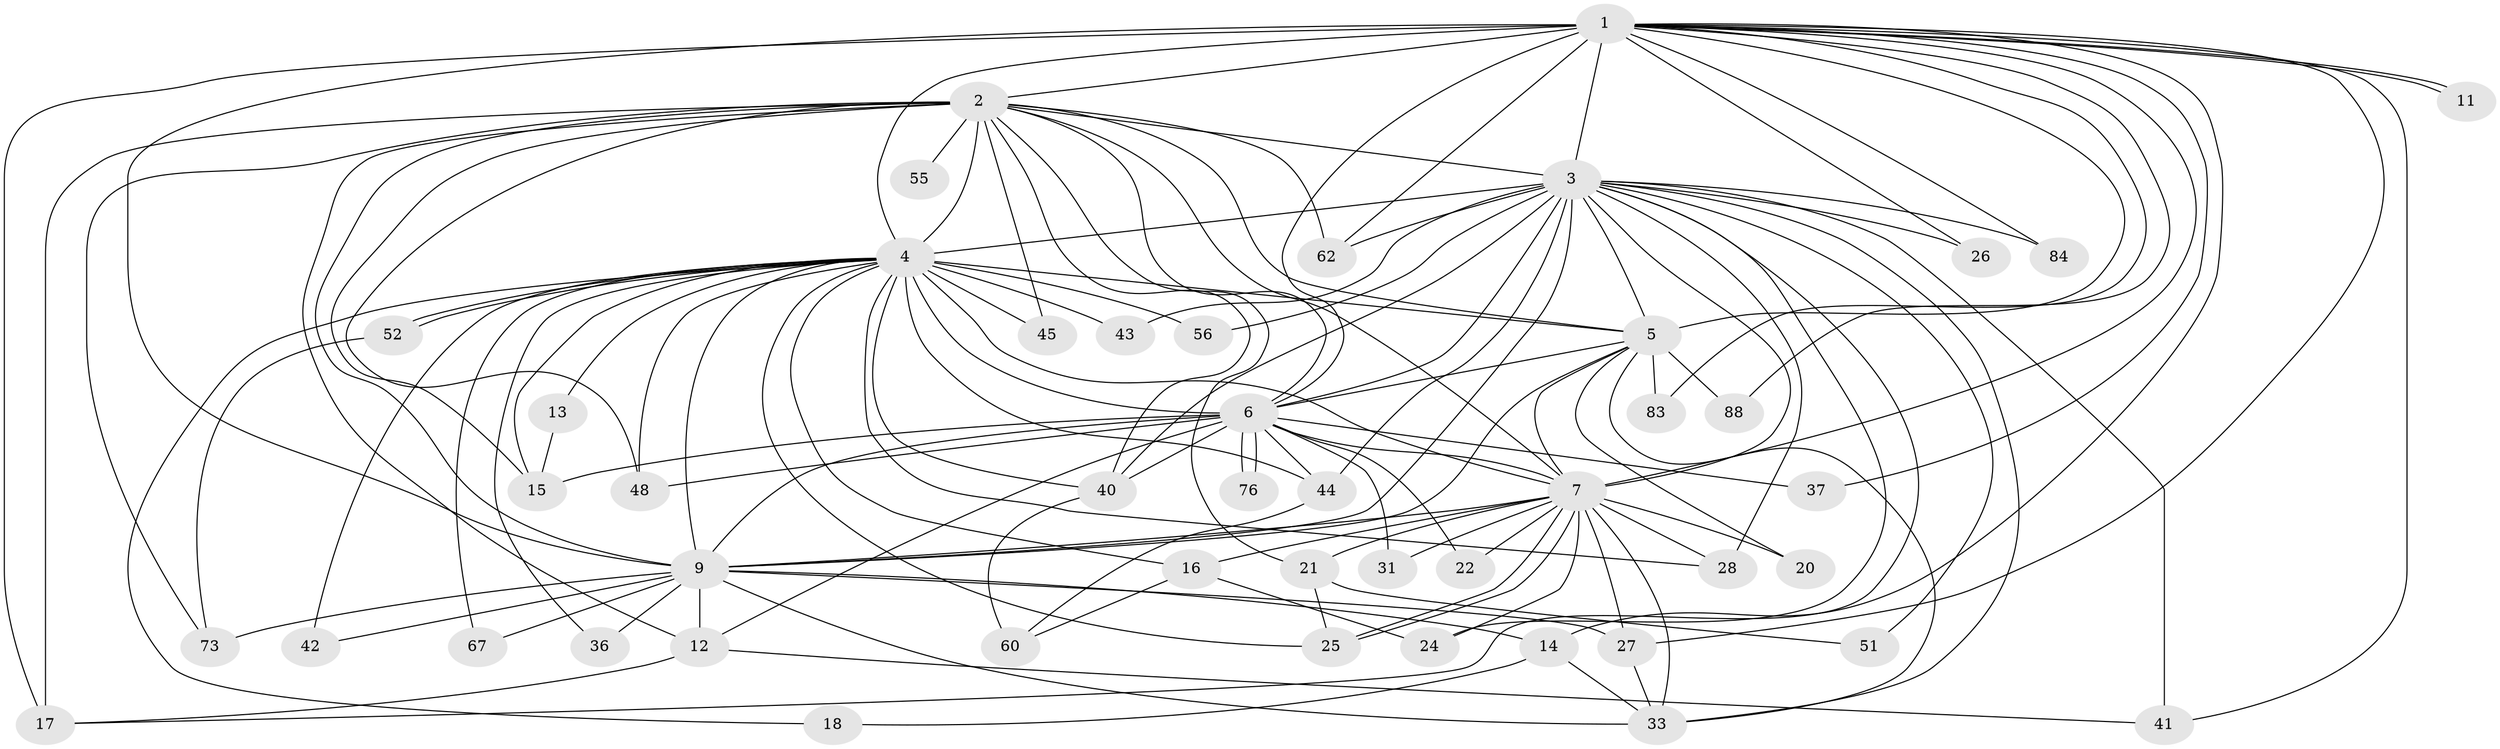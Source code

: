 // original degree distribution, {24: 0.010526315789473684, 21: 0.042105263157894736, 11: 0.010526315789473684, 25: 0.021052631578947368, 14: 0.010526315789473684, 26: 0.010526315789473684, 2: 0.5578947368421052, 5: 0.042105263157894736, 3: 0.17894736842105263, 4: 0.11578947368421053}
// Generated by graph-tools (version 1.1) at 2025/17/03/04/25 18:17:47]
// undirected, 47 vertices, 126 edges
graph export_dot {
graph [start="1"]
  node [color=gray90,style=filled];
  1;
  2 [super="+38+47+35"];
  3 [super="+19+10"];
  4 [super="+23+81+90+78+93+8+39"];
  5;
  6;
  7;
  9 [super="+49"];
  11;
  12 [super="+29"];
  13;
  14;
  15 [super="+57+70"];
  16;
  17 [super="+46+53"];
  18;
  20;
  21;
  22;
  24 [super="+68"];
  25 [super="+64+32"];
  26;
  27 [super="+65+61"];
  28 [super="+87+92"];
  31;
  33 [super="+34+59"];
  36;
  37;
  40 [super="+75+58"];
  41 [super="+77"];
  42;
  43;
  44 [super="+74+72"];
  45;
  48 [super="+86"];
  51;
  52;
  55;
  56;
  60;
  62 [super="+91"];
  67;
  73 [super="+80"];
  76;
  83;
  84;
  88;
  1 -- 2 [weight=2];
  1 -- 3 [weight=2];
  1 -- 4 [weight=4];
  1 -- 5;
  1 -- 6;
  1 -- 7;
  1 -- 9;
  1 -- 11;
  1 -- 11;
  1 -- 14;
  1 -- 26;
  1 -- 27;
  1 -- 37;
  1 -- 41;
  1 -- 83;
  1 -- 84;
  1 -- 88;
  1 -- 62;
  1 -- 17;
  2 -- 3 [weight=3];
  2 -- 4 [weight=5];
  2 -- 5 [weight=2];
  2 -- 6;
  2 -- 7;
  2 -- 9;
  2 -- 12;
  2 -- 17 [weight=2];
  2 -- 21;
  2 -- 48;
  2 -- 55 [weight=2];
  2 -- 62;
  2 -- 73;
  2 -- 40;
  2 -- 45;
  2 -- 15;
  3 -- 4 [weight=6];
  3 -- 5 [weight=2];
  3 -- 6 [weight=3];
  3 -- 7 [weight=2];
  3 -- 9 [weight=2];
  3 -- 56;
  3 -- 17;
  3 -- 84;
  3 -- 24;
  3 -- 26;
  3 -- 28 [weight=2];
  3 -- 33;
  3 -- 40;
  3 -- 41;
  3 -- 43;
  3 -- 44;
  3 -- 51;
  3 -- 62;
  4 -- 5 [weight=2];
  4 -- 6 [weight=2];
  4 -- 7 [weight=3];
  4 -- 9 [weight=4];
  4 -- 16;
  4 -- 28;
  4 -- 45 [weight=2];
  4 -- 52;
  4 -- 52;
  4 -- 40;
  4 -- 25;
  4 -- 48 [weight=2];
  4 -- 67;
  4 -- 13;
  4 -- 18;
  4 -- 36;
  4 -- 42;
  4 -- 43;
  4 -- 44 [weight=2];
  4 -- 56;
  4 -- 15;
  5 -- 6;
  5 -- 7;
  5 -- 9;
  5 -- 20;
  5 -- 33;
  5 -- 83;
  5 -- 88;
  6 -- 7;
  6 -- 9 [weight=2];
  6 -- 15;
  6 -- 22;
  6 -- 31;
  6 -- 37;
  6 -- 40;
  6 -- 76;
  6 -- 76;
  6 -- 44;
  6 -- 12;
  6 -- 48;
  7 -- 9;
  7 -- 16;
  7 -- 20;
  7 -- 21;
  7 -- 22;
  7 -- 25;
  7 -- 25;
  7 -- 31;
  7 -- 28;
  7 -- 33;
  7 -- 24;
  7 -- 27;
  9 -- 12 [weight=2];
  9 -- 14;
  9 -- 27;
  9 -- 33;
  9 -- 36;
  9 -- 42;
  9 -- 67;
  9 -- 73;
  12 -- 41;
  12 -- 17;
  13 -- 15;
  14 -- 18;
  14 -- 33;
  16 -- 24;
  16 -- 60;
  21 -- 51;
  21 -- 25;
  27 -- 33;
  40 -- 60;
  44 -- 60;
  52 -- 73;
}
